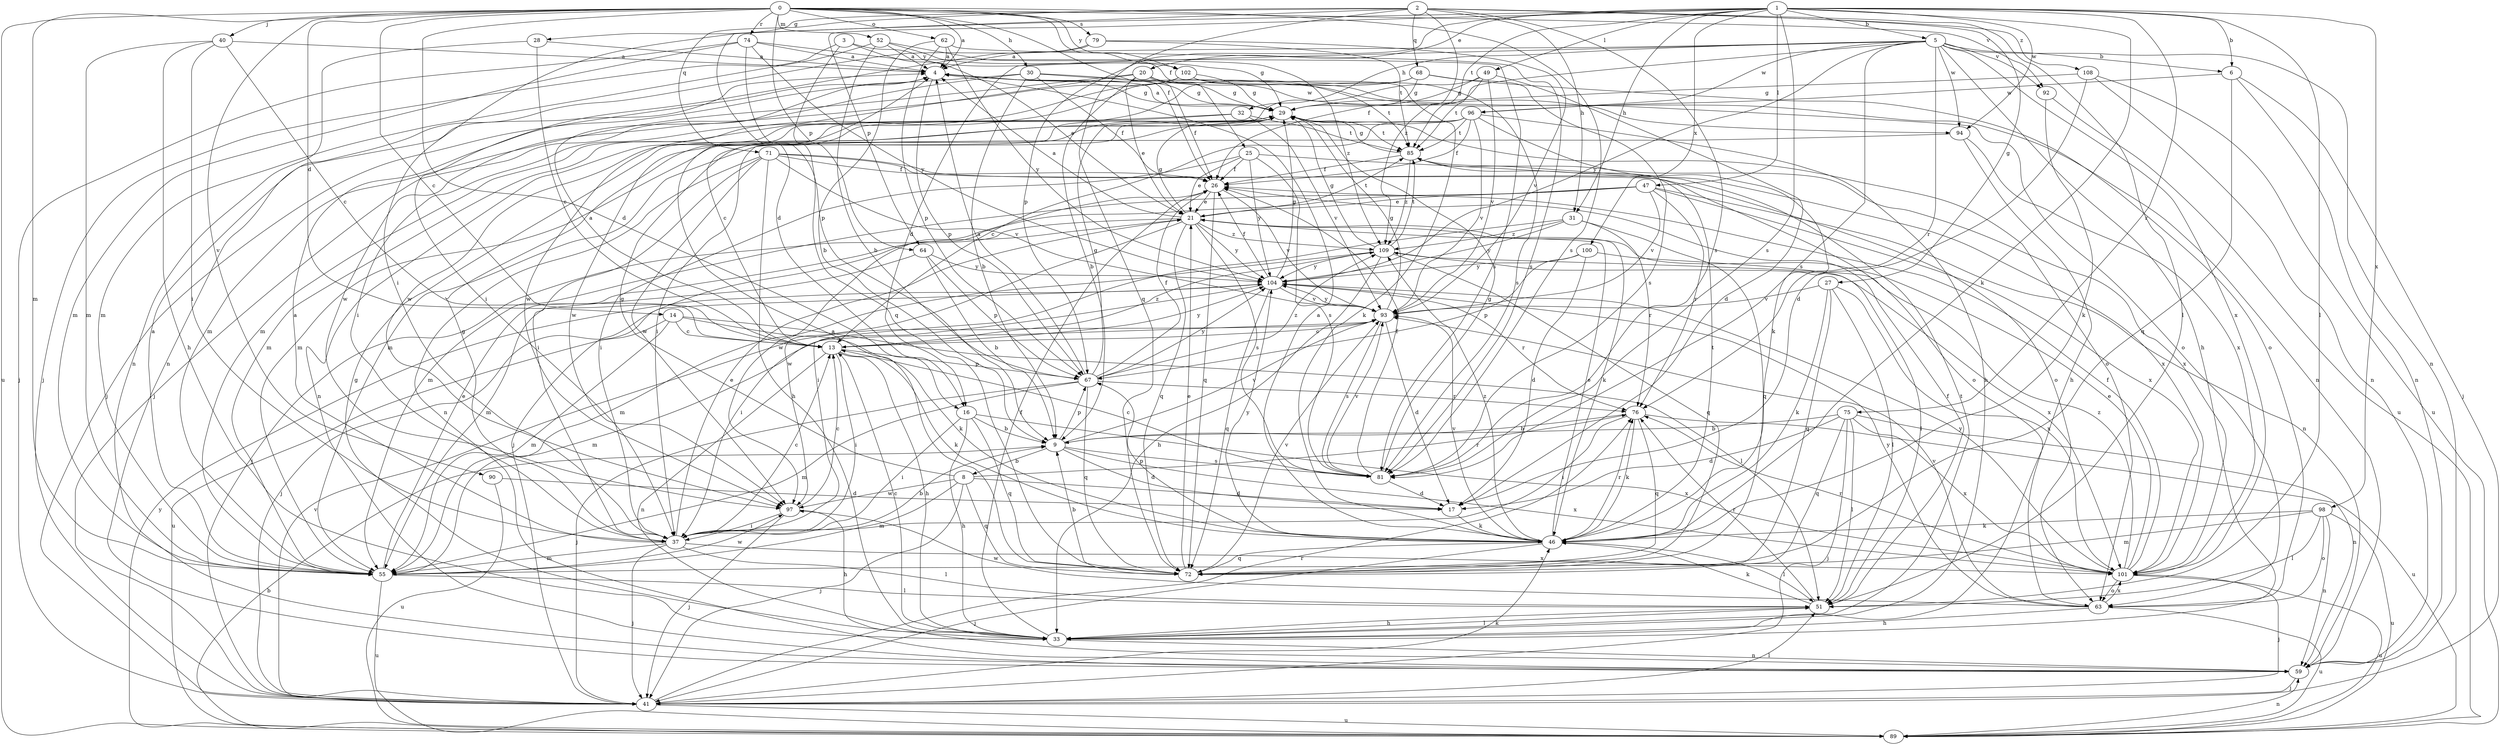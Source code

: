 strict digraph  {
0;
1;
2;
3;
4;
5;
6;
8;
9;
13;
14;
16;
17;
20;
21;
25;
26;
27;
28;
29;
30;
31;
32;
33;
37;
40;
41;
46;
47;
49;
51;
52;
55;
59;
62;
63;
64;
67;
68;
71;
72;
74;
75;
76;
79;
81;
85;
89;
90;
92;
93;
94;
96;
97;
98;
100;
101;
102;
104;
108;
109;
0 -> 4  [label=a];
0 -> 13  [label=c];
0 -> 14  [label=d];
0 -> 16  [label=d];
0 -> 25  [label=f];
0 -> 26  [label=f];
0 -> 30  [label=h];
0 -> 40  [label=j];
0 -> 52  [label=m];
0 -> 55  [label=m];
0 -> 62  [label=o];
0 -> 64  [label=p];
0 -> 74  [label=r];
0 -> 79  [label=s];
0 -> 81  [label=s];
0 -> 89  [label=u];
0 -> 90  [label=v];
0 -> 92  [label=v];
0 -> 102  [label=y];
1 -> 5  [label=b];
1 -> 6  [label=b];
1 -> 20  [label=e];
1 -> 31  [label=h];
1 -> 37  [label=i];
1 -> 46  [label=k];
1 -> 47  [label=l];
1 -> 49  [label=l];
1 -> 51  [label=l];
1 -> 64  [label=p];
1 -> 67  [label=p];
1 -> 75  [label=r];
1 -> 81  [label=s];
1 -> 85  [label=t];
1 -> 94  [label=w];
1 -> 98  [label=x];
1 -> 100  [label=x];
2 -> 16  [label=d];
2 -> 27  [label=g];
2 -> 28  [label=g];
2 -> 31  [label=h];
2 -> 51  [label=l];
2 -> 68  [label=q];
2 -> 71  [label=q];
2 -> 72  [label=q];
2 -> 81  [label=s];
2 -> 108  [label=z];
2 -> 109  [label=z];
3 -> 21  [label=e];
3 -> 41  [label=j];
3 -> 72  [label=q];
3 -> 102  [label=y];
4 -> 29  [label=g];
4 -> 63  [label=o];
4 -> 67  [label=p];
4 -> 94  [label=w];
5 -> 6  [label=b];
5 -> 16  [label=d];
5 -> 26  [label=f];
5 -> 32  [label=h];
5 -> 33  [label=h];
5 -> 37  [label=i];
5 -> 59  [label=n];
5 -> 76  [label=r];
5 -> 81  [label=s];
5 -> 92  [label=v];
5 -> 94  [label=w];
5 -> 96  [label=w];
5 -> 101  [label=x];
5 -> 104  [label=y];
6 -> 41  [label=j];
6 -> 59  [label=n];
6 -> 72  [label=q];
6 -> 96  [label=w];
8 -> 17  [label=d];
8 -> 29  [label=g];
8 -> 41  [label=j];
8 -> 55  [label=m];
8 -> 72  [label=q];
8 -> 76  [label=r];
8 -> 97  [label=w];
9 -> 8  [label=b];
9 -> 17  [label=d];
9 -> 67  [label=p];
9 -> 81  [label=s];
9 -> 93  [label=v];
9 -> 101  [label=x];
13 -> 4  [label=a];
13 -> 33  [label=h];
13 -> 37  [label=i];
13 -> 46  [label=k];
13 -> 59  [label=n];
13 -> 67  [label=p];
13 -> 104  [label=y];
13 -> 109  [label=z];
14 -> 13  [label=c];
14 -> 46  [label=k];
14 -> 51  [label=l];
14 -> 55  [label=m];
14 -> 89  [label=u];
16 -> 9  [label=b];
16 -> 33  [label=h];
16 -> 37  [label=i];
16 -> 72  [label=q];
16 -> 101  [label=x];
17 -> 46  [label=k];
20 -> 9  [label=b];
20 -> 21  [label=e];
20 -> 26  [label=f];
20 -> 29  [label=g];
20 -> 55  [label=m];
20 -> 59  [label=n];
20 -> 97  [label=w];
21 -> 4  [label=a];
21 -> 29  [label=g];
21 -> 41  [label=j];
21 -> 46  [label=k];
21 -> 72  [label=q];
21 -> 81  [label=s];
21 -> 85  [label=t];
21 -> 97  [label=w];
21 -> 104  [label=y];
21 -> 109  [label=z];
25 -> 21  [label=e];
25 -> 26  [label=f];
25 -> 37  [label=i];
25 -> 63  [label=o];
25 -> 81  [label=s];
25 -> 104  [label=y];
26 -> 21  [label=e];
26 -> 72  [label=q];
26 -> 93  [label=v];
26 -> 97  [label=w];
27 -> 46  [label=k];
27 -> 51  [label=l];
27 -> 72  [label=q];
27 -> 93  [label=v];
27 -> 101  [label=x];
28 -> 4  [label=a];
28 -> 13  [label=c];
28 -> 59  [label=n];
29 -> 4  [label=a];
29 -> 59  [label=n];
29 -> 63  [label=o];
29 -> 85  [label=t];
30 -> 9  [label=b];
30 -> 26  [label=f];
30 -> 29  [label=g];
30 -> 41  [label=j];
30 -> 85  [label=t];
30 -> 97  [label=w];
31 -> 37  [label=i];
31 -> 72  [label=q];
31 -> 76  [label=r];
31 -> 104  [label=y];
31 -> 109  [label=z];
32 -> 55  [label=m];
32 -> 85  [label=t];
32 -> 93  [label=v];
32 -> 97  [label=w];
33 -> 13  [label=c];
33 -> 26  [label=f];
33 -> 29  [label=g];
33 -> 51  [label=l];
33 -> 59  [label=n];
33 -> 85  [label=t];
37 -> 4  [label=a];
37 -> 9  [label=b];
37 -> 13  [label=c];
37 -> 21  [label=e];
37 -> 29  [label=g];
37 -> 41  [label=j];
37 -> 51  [label=l];
37 -> 55  [label=m];
37 -> 101  [label=x];
40 -> 4  [label=a];
40 -> 13  [label=c];
40 -> 33  [label=h];
40 -> 37  [label=i];
40 -> 55  [label=m];
41 -> 46  [label=k];
41 -> 51  [label=l];
41 -> 76  [label=r];
41 -> 89  [label=u];
41 -> 93  [label=v];
46 -> 4  [label=a];
46 -> 21  [label=e];
46 -> 41  [label=j];
46 -> 51  [label=l];
46 -> 67  [label=p];
46 -> 72  [label=q];
46 -> 76  [label=r];
46 -> 85  [label=t];
46 -> 93  [label=v];
46 -> 104  [label=y];
46 -> 109  [label=z];
47 -> 21  [label=e];
47 -> 41  [label=j];
47 -> 55  [label=m];
47 -> 59  [label=n];
47 -> 76  [label=r];
47 -> 93  [label=v];
47 -> 101  [label=x];
49 -> 13  [label=c];
49 -> 17  [label=d];
49 -> 29  [label=g];
49 -> 85  [label=t];
49 -> 93  [label=v];
51 -> 26  [label=f];
51 -> 33  [label=h];
51 -> 46  [label=k];
51 -> 76  [label=r];
52 -> 4  [label=a];
52 -> 9  [label=b];
52 -> 29  [label=g];
52 -> 55  [label=m];
52 -> 109  [label=z];
55 -> 4  [label=a];
55 -> 21  [label=e];
55 -> 51  [label=l];
55 -> 89  [label=u];
55 -> 97  [label=w];
59 -> 41  [label=j];
62 -> 4  [label=a];
62 -> 9  [label=b];
62 -> 67  [label=p];
62 -> 81  [label=s];
62 -> 104  [label=y];
63 -> 33  [label=h];
63 -> 89  [label=u];
63 -> 93  [label=v];
63 -> 97  [label=w];
63 -> 101  [label=x];
63 -> 104  [label=y];
64 -> 9  [label=b];
64 -> 55  [label=m];
64 -> 67  [label=p];
64 -> 104  [label=y];
67 -> 4  [label=a];
67 -> 26  [label=f];
67 -> 29  [label=g];
67 -> 41  [label=j];
67 -> 55  [label=m];
67 -> 72  [label=q];
67 -> 76  [label=r];
67 -> 104  [label=y];
67 -> 109  [label=z];
68 -> 29  [label=g];
68 -> 55  [label=m];
68 -> 63  [label=o];
68 -> 81  [label=s];
68 -> 97  [label=w];
71 -> 26  [label=f];
71 -> 33  [label=h];
71 -> 37  [label=i];
71 -> 59  [label=n];
71 -> 63  [label=o];
71 -> 93  [label=v];
71 -> 97  [label=w];
71 -> 101  [label=x];
72 -> 4  [label=a];
72 -> 9  [label=b];
72 -> 21  [label=e];
72 -> 93  [label=v];
74 -> 4  [label=a];
74 -> 41  [label=j];
74 -> 55  [label=m];
74 -> 67  [label=p];
74 -> 81  [label=s];
74 -> 104  [label=y];
75 -> 9  [label=b];
75 -> 17  [label=d];
75 -> 41  [label=j];
75 -> 51  [label=l];
75 -> 59  [label=n];
75 -> 72  [label=q];
75 -> 101  [label=x];
76 -> 9  [label=b];
76 -> 37  [label=i];
76 -> 46  [label=k];
76 -> 72  [label=q];
76 -> 89  [label=u];
79 -> 4  [label=a];
79 -> 59  [label=n];
79 -> 85  [label=t];
79 -> 93  [label=v];
81 -> 13  [label=c];
81 -> 17  [label=d];
81 -> 26  [label=f];
81 -> 29  [label=g];
81 -> 93  [label=v];
85 -> 26  [label=f];
85 -> 29  [label=g];
85 -> 101  [label=x];
85 -> 109  [label=z];
89 -> 9  [label=b];
89 -> 59  [label=n];
89 -> 104  [label=y];
90 -> 17  [label=d];
90 -> 89  [label=u];
92 -> 46  [label=k];
92 -> 89  [label=u];
93 -> 13  [label=c];
93 -> 17  [label=d];
93 -> 29  [label=g];
93 -> 55  [label=m];
93 -> 81  [label=s];
93 -> 104  [label=y];
94 -> 33  [label=h];
94 -> 55  [label=m];
94 -> 101  [label=x];
96 -> 13  [label=c];
96 -> 26  [label=f];
96 -> 33  [label=h];
96 -> 37  [label=i];
96 -> 46  [label=k];
96 -> 55  [label=m];
96 -> 85  [label=t];
96 -> 93  [label=v];
97 -> 13  [label=c];
97 -> 33  [label=h];
97 -> 37  [label=i];
97 -> 41  [label=j];
98 -> 46  [label=k];
98 -> 51  [label=l];
98 -> 55  [label=m];
98 -> 59  [label=n];
98 -> 63  [label=o];
98 -> 89  [label=u];
100 -> 17  [label=d];
100 -> 51  [label=l];
100 -> 67  [label=p];
100 -> 104  [label=y];
101 -> 21  [label=e];
101 -> 26  [label=f];
101 -> 41  [label=j];
101 -> 63  [label=o];
101 -> 76  [label=r];
101 -> 89  [label=u];
101 -> 104  [label=y];
101 -> 109  [label=z];
102 -> 29  [label=g];
102 -> 37  [label=i];
102 -> 41  [label=j];
102 -> 46  [label=k];
102 -> 81  [label=s];
104 -> 26  [label=f];
104 -> 29  [label=g];
104 -> 37  [label=i];
104 -> 41  [label=j];
104 -> 72  [label=q];
104 -> 76  [label=r];
104 -> 93  [label=v];
108 -> 17  [label=d];
108 -> 29  [label=g];
108 -> 59  [label=n];
108 -> 89  [label=u];
109 -> 29  [label=g];
109 -> 33  [label=h];
109 -> 55  [label=m];
109 -> 72  [label=q];
109 -> 85  [label=t];
109 -> 101  [label=x];
109 -> 104  [label=y];
}
